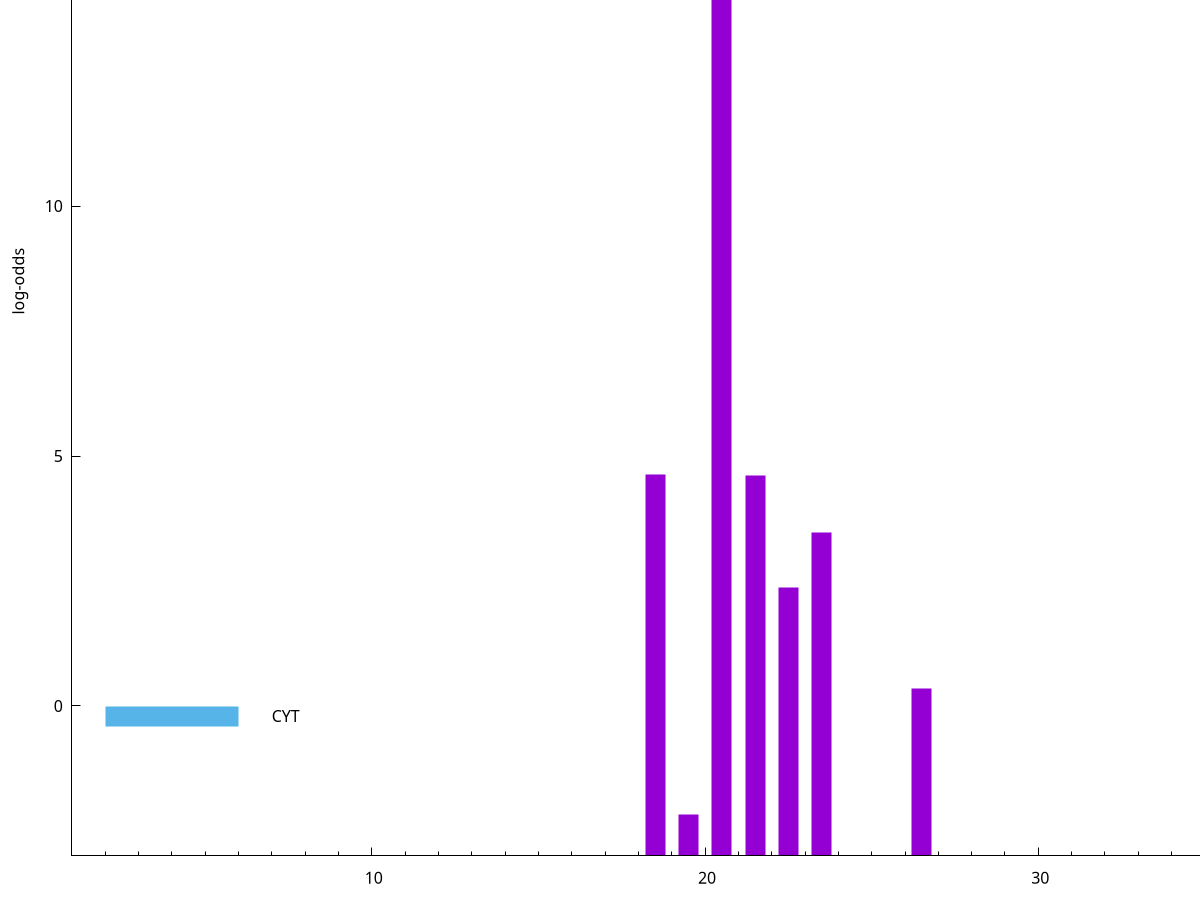 set title "LipoP predictions for SRR5666568.gff"
set size 2., 1.4
set xrange [1:70] 
set mxtics 10
set yrange [-3:20]
set y2range [0:23]
set ylabel "log-odds"
set term postscript eps color solid "Helvetica" 30
set output "SRR5666568.gff25.eps"
set arrow from 2,16.7266 to 6,16.7266 nohead lt 1 lw 20
set label "SpI" at 7,16.7266
set arrow from 2,-0.200913 to 6,-0.200913 nohead lt 3 lw 20
set label "CYT" at 7,-0.200913
set arrow from 2,16.7266 to 6,16.7266 nohead lt 1 lw 20
set label "SpI" at 7,16.7266
# NOTE: The scores below are the log-odds scores with the threshold
# NOTE: subtracted (a hack to make gnuplot make the histogram all
# NOTE: look nice).
plot "-" axes x1y2 title "" with impulses lt 1 lw 20
20.500000 19.725700
18.500000 7.628210
21.500000 7.616410
23.500000 6.467710
22.500000 5.373850
26.500000 3.356371
19.500000 0.837430
e
exit

